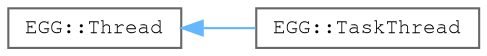 digraph "Graphical Class Hierarchy"
{
 // LATEX_PDF_SIZE
  bgcolor="transparent";
  edge [fontname=FreeMono,fontsize=10,labelfontname=FreeMono,labelfontsize=10];
  node [fontname=FreeMono,fontsize=10,shape=box,height=0.2,width=0.4];
  rankdir="LR";
  Node0 [label="EGG::Thread",height=0.2,width=0.4,color="grey40", fillcolor="white", style="filled",URL="$class_e_g_g_1_1_thread.html",tooltip="Wrapper for OSThread."];
  Node0 -> Node1 [dir="back",color="steelblue1",style="solid"];
  Node1 [label="EGG::TaskThread",height=0.2,width=0.4,color="grey40", fillcolor="white", style="filled",URL="$class_e_g_g_1_1_task_thread.html",tooltip=" "];
}
